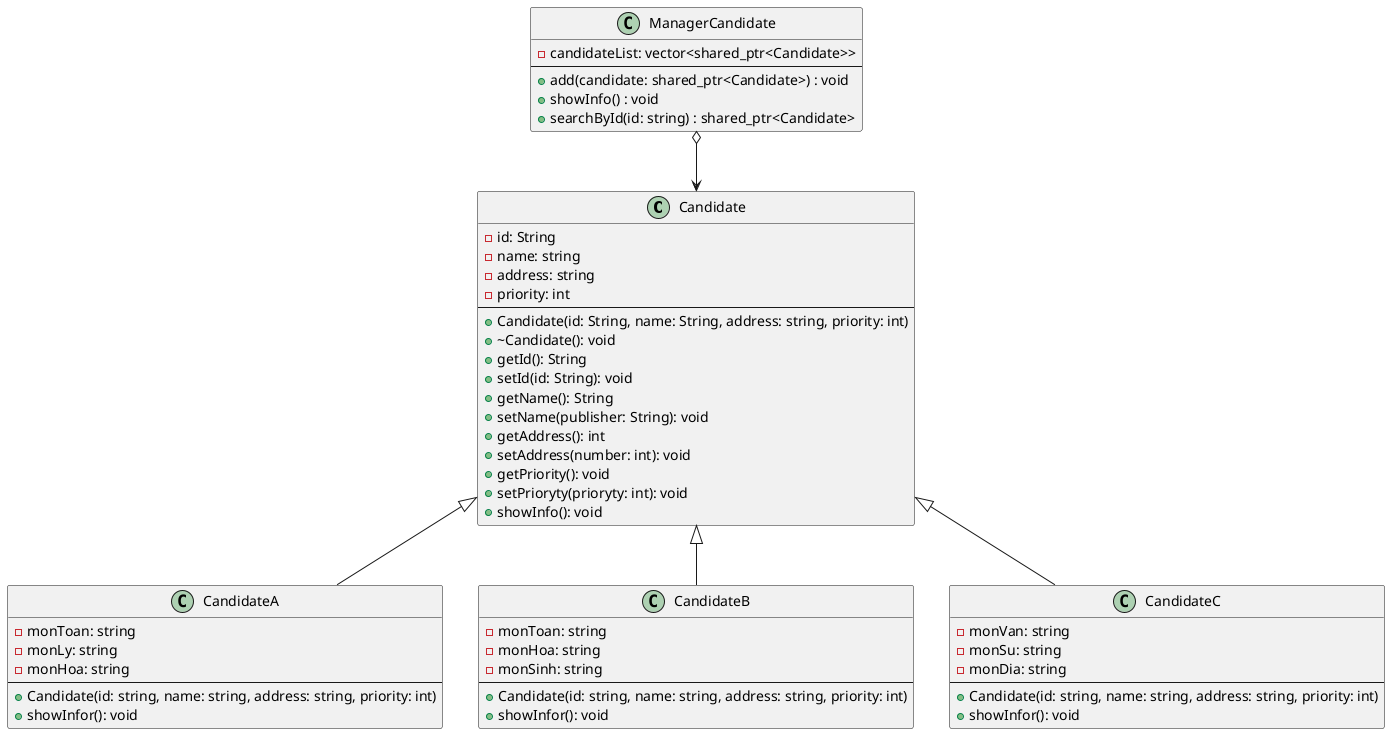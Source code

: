 @startuml bai3
class Candidate {
    - id: String
    - name: string
    - address: string
    - priority: int
    --
    + Candidate(id: String, name: String, address: string, priority: int)
    + ~Candidate(): void
    + getId(): String
    + setId(id: String): void
    + getName(): String
    + setName(publisher: String): void
    + getAddress(): int
    + setAddress(number: int): void
    + getPriority(): void
    + setPrioryty(prioryty: int): void
    + showInfo(): void
}

class CandidateA {
    - monToan: string
    - monLy: string
    - monHoa: string
    --
    + Candidate(id: string, name: string, address: string, priority: int)
    + showInfor(): void
}

class CandidateB {
    - monToan: string
    - monHoa: string
    - monSinh: string
    --
    + Candidate(id: string, name: string, address: string, priority: int)
    + showInfor(): void
}

class CandidateC {
    - monVan: string
    - monSu: string
    - monDia: string
    --
    + Candidate(id: string, name: string, address: string, priority: int)
    + showInfor(): void
}

class ManagerCandidate {
    - candidateList: vector<shared_ptr<Candidate>> 
    --
    + add(candidate: shared_ptr<Candidate>) : void
    + showInfo() : void
    + searchById(id: string) : shared_ptr<Candidate>
}

Candidate <|-- CandidateA
Candidate <|-- CandidateB
Candidate <|-- CandidateC
ManagerCandidate o--> Candidate
@enduml